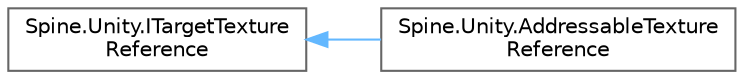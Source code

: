 digraph "类继承关系图"
{
 // LATEX_PDF_SIZE
  bgcolor="transparent";
  edge [fontname=Helvetica,fontsize=10,labelfontname=Helvetica,labelfontsize=10];
  node [fontname=Helvetica,fontsize=10,shape=box,height=0.2,width=0.4];
  rankdir="LR";
  Node0 [id="Node000000",label="Spine.Unity.ITargetTexture\lReference",height=0.2,width=0.4,color="grey40", fillcolor="white", style="filled",URL="$interface_spine_1_1_unity_1_1_i_target_texture_reference.html",tooltip="Interface to derive a concrete target reference struct from which holds an on-demand loading referenc..."];
  Node0 -> Node1 [id="edge6320_Node000000_Node000001",dir="back",color="steelblue1",style="solid",tooltip=" "];
  Node1 [id="Node000001",label="Spine.Unity.AddressableTexture\lReference",height=0.2,width=0.4,color="grey40", fillcolor="white", style="filled",URL="$struct_spine_1_1_unity_1_1_addressable_texture_reference.html",tooltip=" "];
}
